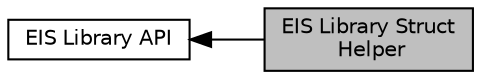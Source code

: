 digraph "EIS Library Struct Helper"
{
  bgcolor="transparent";
  edge [fontname="Helvetica",fontsize="10",labelfontname="Helvetica",labelfontsize="10"];
  node [fontname="Helvetica",fontsize="10",shape=box];
  rankdir=LR;
  Node2 [label="EIS Library API",height=0.2,width=0.4,color="black",URL="$d2/d3f/group__eis-api.html",tooltip="EIS Library API, in file lib_eis.h."];
  Node1 [label="EIS Library Struct\l Helper",height=0.2,width=0.4,color="black", fillcolor="grey75", style="filled", fontcolor="black",tooltip="EIS Library Api Struct: Struct, in file lib_eis.h."];
  Node2->Node1 [shape=plaintext, dir="back", style="solid"];
}
